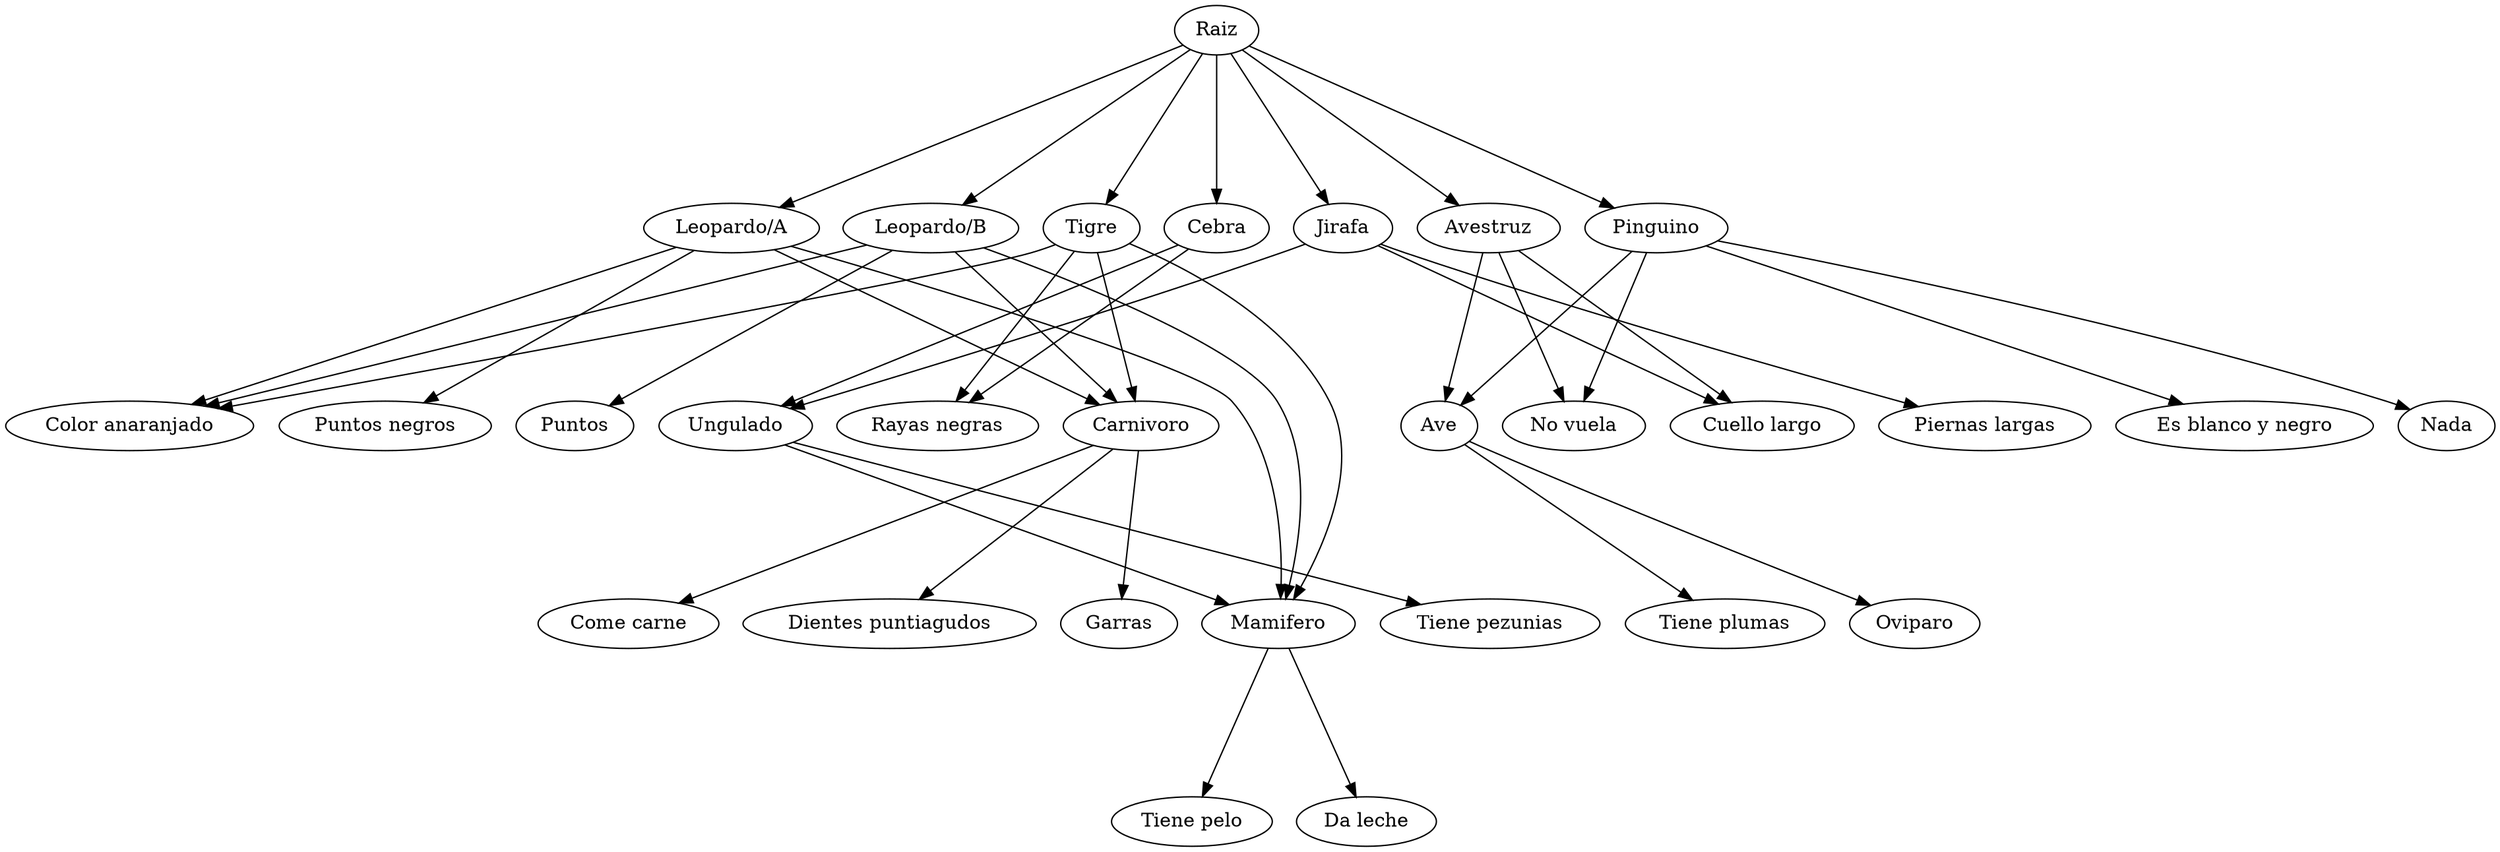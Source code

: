 strict digraph G {
graph [ordering="out"];
graph [ranksep="1.5"];
"Raiz"->"Leopardo/A"
"Leopardo/A"->"Color anaranjado"
"Leopardo/A"->"Puntos negros"
"Leopardo/A"->"Carnivoro"
"Carnivoro"->"Come carne"
"Carnivoro"->"Dientes puntiagudos"
"Carnivoro"->"Garras"
"Leopardo/A"->"Mamifero"
"Mamifero"->"Tiene pelo"
"Mamifero"->"Da leche"
"Raiz"->"Leopardo/B"
"Leopardo/B"->"Color anaranjado"
"Leopardo/B"->"Puntos"
"Leopardo/B"->"Carnivoro"
"Carnivoro"->"Come carne"
"Carnivoro"->"Dientes puntiagudos"
"Carnivoro"->"Garras"
"Leopardo/B"->"Mamifero"
"Mamifero"->"Tiene pelo"
"Mamifero"->"Da leche"
"Raiz"->"Tigre"
"Tigre"->"Color anaranjado"
"Tigre"->"Rayas negras"
"Tigre"->"Carnivoro"
"Carnivoro"->"Come carne"
"Carnivoro"->"Dientes puntiagudos"
"Carnivoro"->"Garras"
"Tigre"->"Mamifero"
"Mamifero"->"Tiene pelo"
"Mamifero"->"Da leche"
"Raiz"->"Cebra"
"Cebra"->"Ungulado"
"Ungulado"->"Mamifero"
"Mamifero"->"Tiene pelo"
"Mamifero"->"Da leche"
"Ungulado"->"Tiene pezunias"
"Cebra"->"Rayas negras"
"Raiz"->"Jirafa"
"Jirafa"->"Ungulado"
"Ungulado"->"Mamifero"
"Mamifero"->"Tiene pelo"
"Mamifero"->"Da leche"
"Ungulado"->"Tiene pezunias"
"Jirafa"->"Cuello largo"
"Jirafa"->"Piernas largas"
"Raiz"->"Avestruz"
"Avestruz"->"Ave"
"Ave"->"Tiene plumas"
"Ave"->"Oviparo"
"Avestruz"->"No vuela"
"Avestruz"->"Cuello largo"
"Raiz"->"Pinguino"
"Pinguino"->"Ave"
"Ave"->"Tiene plumas"
"Ave"->"Oviparo"
"Pinguino"->"No vuela"
"Pinguino"->"Nada"
"Pinguino"->"Es blanco y negro"
{ rank = same;"Leopardo/A";"Leopardo/B";"Tigre";"Cebra";"Jirafa";"Avestruz";"Pinguino";}
}
